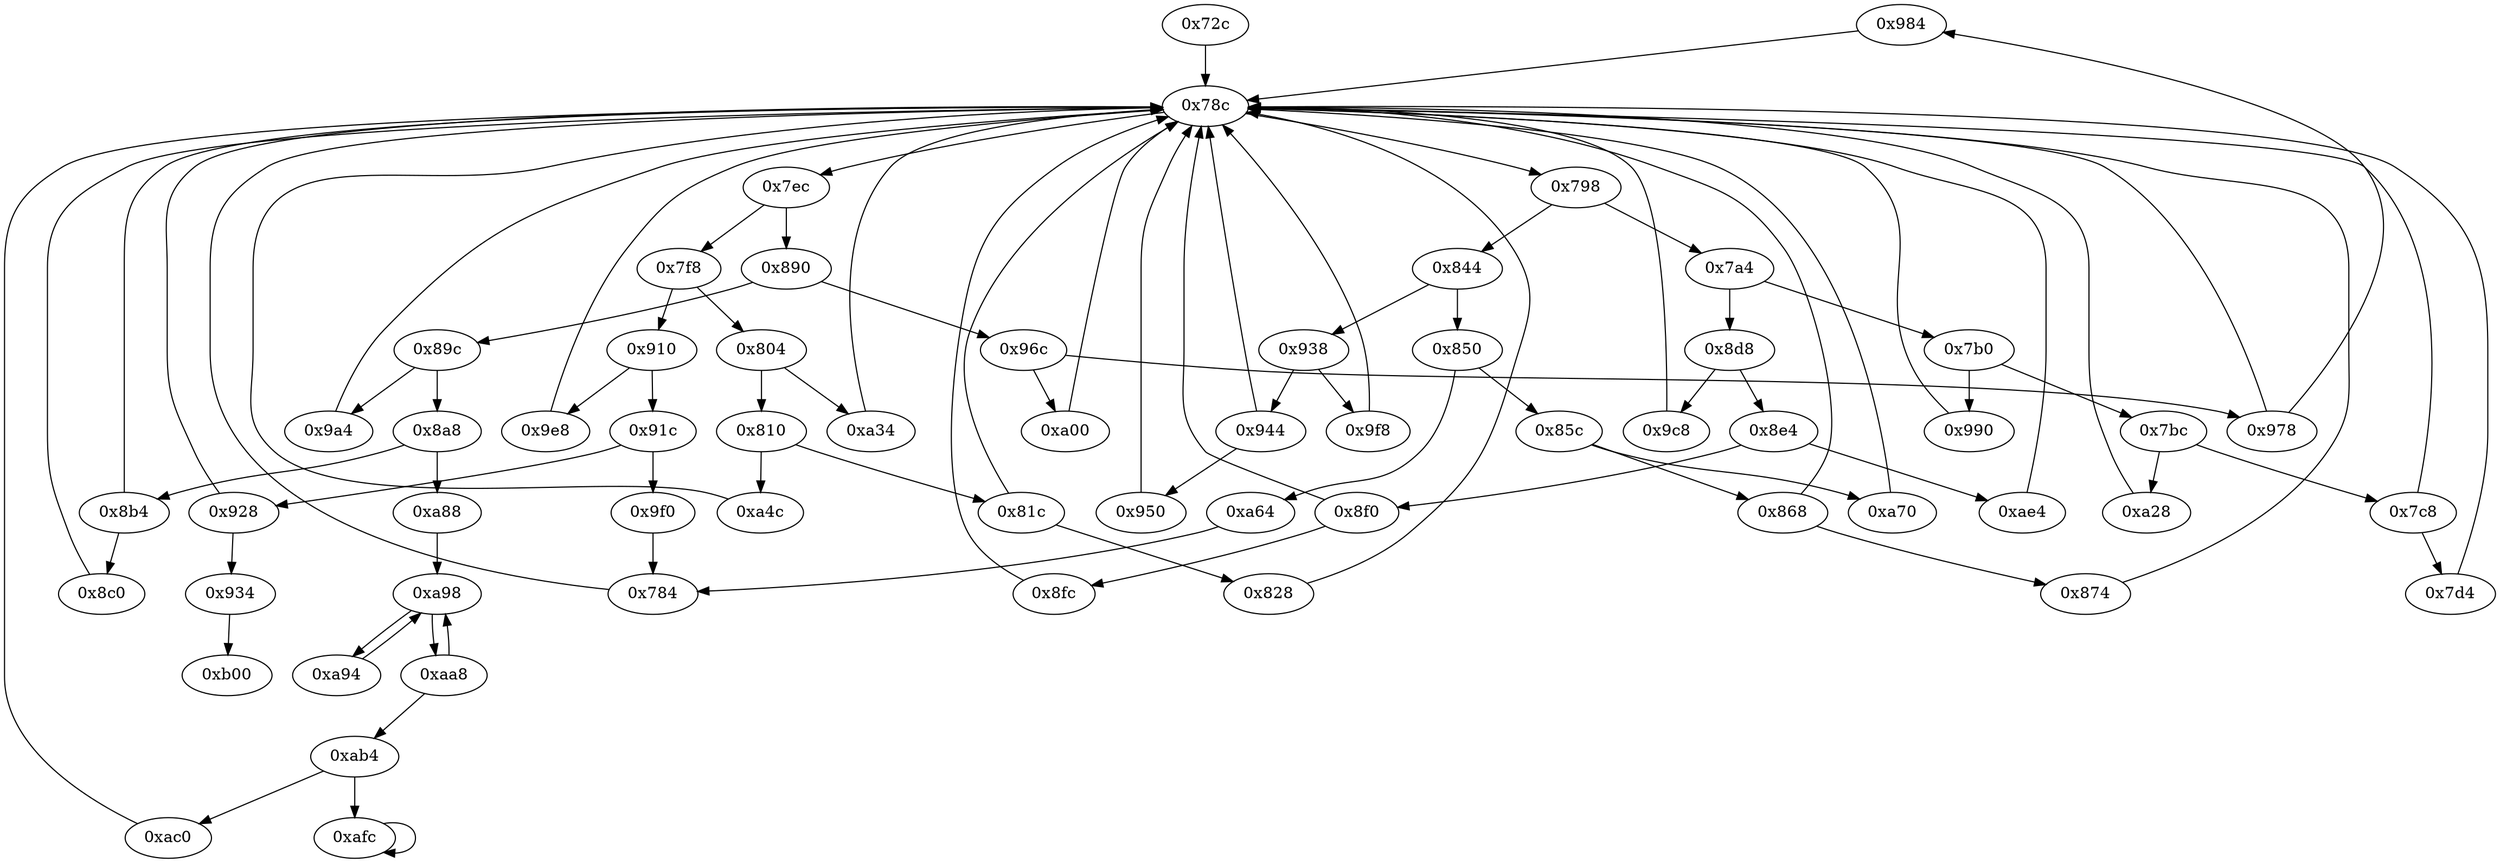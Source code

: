 digraph "" {
	"0x984"	 [opcode="[u'ldrb', u'mov', u'b']"];
	"0x78c"	 [opcode="[u'ldr', u'cmp', u'b']"];
	"0x984" -> "0x78c";
	"0xa00"	 [opcode="[u'ldr', u'str', u'mov', u'str', u'ldr', u'ldr', u'ldr', u'cmp', u'mov', u'b']"];
	"0xa00" -> "0x78c";
	"0xa64"	 [opcode="[u'ldr', u'mov', u'b']"];
	"0x784"	 [opcode="[u'str', u'mov']"];
	"0xa64" -> "0x784";
	"0x8f0"	 [opcode="[u'ldr', u'cmp', u'b']"];
	"0x8fc"	 [opcode="[u'ldr', u'ldr', u'tst', u'mov', u'b']"];
	"0x8f0" -> "0x8fc";
	"0x8f0" -> "0x78c";
	"0xab4"	 [opcode="[u'ldr', u'cmp', u'b']"];
	"0xafc"	 [opcode="[u'b']"];
	"0xab4" -> "0xafc";
	"0xac0"	 [opcode="[u'bl', u'ldr', u'ldr', u'ldrb', u'str', u'ldr', u'str', u'ldr', u'b']"];
	"0xab4" -> "0xac0";
	"0x7bc"	 [opcode="[u'ldr', u'cmp', u'b']"];
	"0xa28"	 [opcode="[u'ldr', u'mov', u'b']"];
	"0x7bc" -> "0xa28";
	"0x7c8"	 [opcode="[u'ldr', u'cmp', u'b']"];
	"0x7bc" -> "0x7c8";
	"0x89c"	 [opcode="[u'ldr', u'cmp', u'b']"];
	"0x8a8"	 [opcode="[u'ldr', u'cmp', u'b']"];
	"0x89c" -> "0x8a8";
	"0x9a4"	 [opcode="[u'ldr', u'ldr', u'bl', u'cmp', u'mov', u'mov', u'strb', u'ldr', u'b']"];
	"0x89c" -> "0x9a4";
	"0x784" -> "0x78c";
	"0xb00"	 [opcode="[u'ldr', u'ldr', u'ldr', u'ldr', u'sub', u'ldr', u'sub', u'pop']"];
	"0x8d8"	 [opcode="[u'ldr', u'cmp', u'b']"];
	"0x9c8"	 [opcode="[u'ldr', u'ldr', u'cmp', u'mov', u'mov', u'strb', u'ldr', u'b']"];
	"0x8d8" -> "0x9c8";
	"0x8e4"	 [opcode="[u'ldr', u'cmp', u'b']"];
	"0x8d8" -> "0x8e4";
	"0x9f8"	 [opcode="[u'ldr', u'b']"];
	"0x9f8" -> "0x78c";
	"0x944"	 [opcode="[u'ldr', u'cmp', u'b']"];
	"0x950"	 [opcode="[u'ldr', u'cmp', u'mov', u'mov', u'strb', u'ldr', u'b']"];
	"0x944" -> "0x950";
	"0x944" -> "0x78c";
	"0x7a4"	 [opcode="[u'ldr', u'cmp', u'b']"];
	"0x7a4" -> "0x8d8";
	"0x7b0"	 [opcode="[u'ldr', u'cmp', u'b']"];
	"0x7a4" -> "0x7b0";
	"0xa28" -> "0x78c";
	"0x8b4"	 [opcode="[u'ldr', u'cmp', u'b']"];
	"0x8c0"	 [opcode="[u'ldr', u'ldr', u'ldrb', u'strb', u'ldr', u'b']"];
	"0x8b4" -> "0x8c0";
	"0x8b4" -> "0x78c";
	"0x9f0"	 [opcode="[u'mov', u'b']"];
	"0x9f0" -> "0x784";
	"0x868"	 [opcode="[u'ldr', u'cmp', u'b']"];
	"0x874"	 [opcode="[u'sub', u'str', u'ldr', u'bl', u'str', u'ldr', u'b']"];
	"0x868" -> "0x874";
	"0x868" -> "0x78c";
	"0x804"	 [opcode="[u'ldr', u'cmp', u'b']"];
	"0xa34"	 [opcode="[u'ldrb', u'ldr', u'ldr', u'cmp', u'mov', u'b']"];
	"0x804" -> "0xa34";
	"0x810"	 [opcode="[u'ldr', u'cmp', u'b']"];
	"0x804" -> "0x810";
	"0x950" -> "0x78c";
	"0x990"	 [opcode="[u'ldr', u'str', u'add', u'mov', u'b']"];
	"0x990" -> "0x78c";
	"0xa88"	 [opcode="[u'ldr', u'ldr', u'b']"];
	"0xa98"	 [opcode="[u'mov', u'ldr', u'cmp', u'b']"];
	"0xa88" -> "0xa98";
	"0x934"	 [opcode="[u'b']"];
	"0x934" -> "0xb00";
	"0x7f8"	 [opcode="[u'ldr', u'cmp', u'b']"];
	"0x7f8" -> "0x804";
	"0x910"	 [opcode="[u'ldr', u'cmp', u'b']"];
	"0x7f8" -> "0x910";
	"0x828"	 [opcode="[u'ldr', u'ldr', u'ldr', u'ldr', u'bl', u'ldr', u'b']"];
	"0x828" -> "0x78c";
	"0x844"	 [opcode="[u'ldr', u'cmp', u'b']"];
	"0x938"	 [opcode="[u'ldr', u'cmp', u'b']"];
	"0x844" -> "0x938";
	"0x850"	 [opcode="[u'ldr', u'cmp', u'b']"];
	"0x844" -> "0x850";
	"0x928"	 [opcode="[u'ldr', u'cmp', u'b']"];
	"0x928" -> "0x934";
	"0x928" -> "0x78c";
	"0x91c"	 [opcode="[u'ldr', u'cmp', u'b']"];
	"0x91c" -> "0x9f0";
	"0x91c" -> "0x928";
	"0x81c"	 [opcode="[u'ldr', u'cmp', u'b']"];
	"0x81c" -> "0x828";
	"0x81c" -> "0x78c";
	"0x85c"	 [opcode="[u'ldr', u'cmp', u'b']"];
	"0x85c" -> "0x868";
	"0xa70"	 [opcode="[u'ldr', u'ldr', u'ldr', u'cmp', u'mov', u'b']"];
	"0x85c" -> "0xa70";
	"0x72c"	 [opcode="[u'push', u'add', u'sub', u'str', u'ldr', u'ldr', u'ldr', u'str', u'add', u'str', u'ldr', u'str', u'ldr', u'ldr', u'ldr', u'ldr', \
u'ldr', u'add', u'str', u'str', u'str', u'b']"];
	"0x72c" -> "0x78c";
	"0x7d4"	 [opcode="[u'ldrb', u'mov', u'str', u'str', u'mov', u'b']"];
	"0x7c8" -> "0x7d4";
	"0x7c8" -> "0x78c";
	"0xa70" -> "0x78c";
	"0xaa8"	 [opcode="[u'ldr', u'cmp', u'b']"];
	"0xaa8" -> "0xab4";
	"0xaa8" -> "0xa98";
	"0xafc" -> "0xafc";
	"0x8a8" -> "0x8b4";
	"0x8a8" -> "0xa88";
	"0xac0" -> "0x78c";
	"0x9e8"	 [opcode="[u'ldr', u'b']"];
	"0x9e8" -> "0x78c";
	"0x910" -> "0x91c";
	"0x910" -> "0x9e8";
	"0x874" -> "0x78c";
	"0x9a4" -> "0x78c";
	"0x7b0" -> "0x7bc";
	"0x7b0" -> "0x990";
	"0xa34" -> "0x78c";
	"0xa4c"	 [opcode="[u'ldr', u'ldr', u'bl', u'str', u'ldr', u'b']"];
	"0xa4c" -> "0x78c";
	"0x8c0" -> "0x78c";
	"0x9c8" -> "0x78c";
	"0x8e4" -> "0x8f0";
	"0xae4"	 [opcode="[u'ldrb', u'ldr', u'ldr', u'cmp', u'mov', u'b']"];
	"0x8e4" -> "0xae4";
	"0x798"	 [opcode="[u'ldr', u'cmp', u'b']"];
	"0x798" -> "0x7a4";
	"0x798" -> "0x844";
	"0x978"	 [opcode="[u'ldr', u'cmp', u'b']"];
	"0x978" -> "0x984";
	"0x978" -> "0x78c";
	"0xae4" -> "0x78c";
	"0x810" -> "0x81c";
	"0x810" -> "0xa4c";
	"0xa94"	 [opcode="[u'ldr']"];
	"0xa94" -> "0xa98";
	"0x7d4" -> "0x78c";
	"0xa98" -> "0xaa8";
	"0xa98" -> "0xa94";
	"0x938" -> "0x9f8";
	"0x938" -> "0x944";
	"0x890"	 [opcode="[u'ldr', u'cmp', u'b']"];
	"0x890" -> "0x89c";
	"0x96c"	 [opcode="[u'ldr', u'cmp', u'b']"];
	"0x890" -> "0x96c";
	"0x7ec"	 [opcode="[u'ldr', u'cmp', u'b']"];
	"0x7ec" -> "0x7f8";
	"0x7ec" -> "0x890";
	"0x8fc" -> "0x78c";
	"0x96c" -> "0xa00";
	"0x96c" -> "0x978";
	"0x850" -> "0xa64";
	"0x850" -> "0x85c";
	"0x78c" -> "0x798";
	"0x78c" -> "0x7ec";
}
